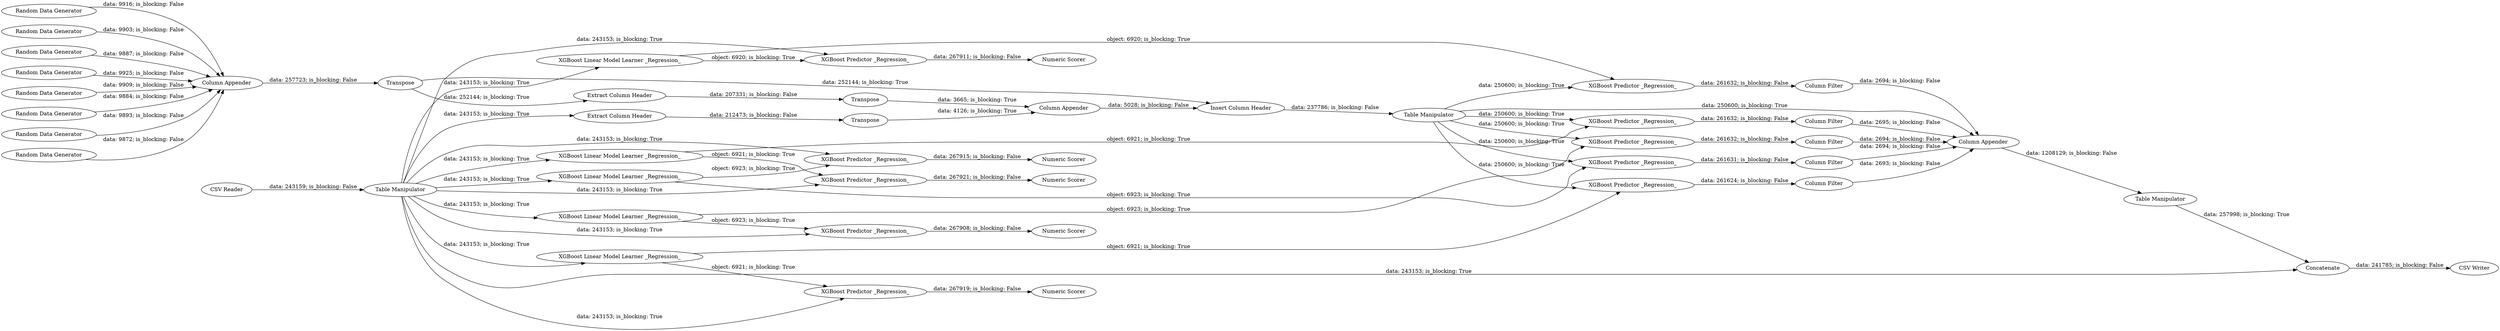 digraph {
	"8949483524195831994_322" [label="Numeric Scorer"]
	"8949483524195831994_346" [label="Insert Column Header"]
	"8949483524195831994_320" [label="XGBoost Predictor _Regression_"]
	"8949483524195831994_319" [label="XGBoost Linear Model Learner _Regression_"]
	"8949483524195831994_338" [label="Random Data Generator"]
	"8949483524195831994_323" [label="XGBoost Linear Model Learner _Regression_"]
	"8949483524195831994_354" [label="XGBoost Predictor _Regression_"]
	"8949483524195831994_327" [label="XGBoost Predictor _Regression_"]
	"8949483524195831994_357" [label="Column Filter"]
	"8949483524195831994_356" [label="Column Filter"]
	"8949483524195831994_359" [label="Column Filter"]
	"8949483524195831994_361" [label="Column Appender"]
	"8949483524195831994_347" [label="Extract Column Header"]
	"8949483524195831994_343" [label=Transpose]
	"8949483524195831994_339" [label="Random Data Generator"]
	"8949483524195831994_2" [label="CSV Reader"]
	"8949483524195831994_318" [label="Numeric Scorer"]
	"8949483524195831994_317" [label="Numeric Scorer"]
	"8949483524195831994_325" [label="Numeric Scorer"]
	"8949483524195831994_340" [label="Random Data Generator"]
	"8949483524195831994_329" [label="XGBoost Linear Model Learner _Regression_"]
	"8949483524195831994_345" [label="Extract Column Header"]
	"8949483524195831994_349" [label=Transpose]
	"8949483524195831994_348" [label=Transpose]
	"8949483524195831994_364" [label="Table Manipulator"]
	"8949483524195831994_3" [label="Table Manipulator"]
	"8949483524195831994_355" [label="XGBoost Predictor _Regression_"]
	"8949483524195831994_341" [label="Random Data Generator"]
	"8949483524195831994_360" [label="Column Filter"]
	"8949483524195831994_352" [label="XGBoost Predictor _Regression_"]
	"8949483524195831994_363" [label=Concatenate]
	"8949483524195831994_332" [label="Random Data Generator"]
	"8949483524195831994_326" [label="XGBoost Linear Model Learner _Regression_"]
	"8949483524195831994_321" [label="XGBoost Predictor _Regression_"]
	"8949483524195831994_328" [label="Numeric Scorer"]
	"8949483524195831994_334" [label="Random Data Generator"]
	"8949483524195831994_337" [label="Random Data Generator"]
	"8949483524195831994_342" [label="Random Data Generator"]
	"8949483524195831994_324" [label="XGBoost Predictor _Regression_"]
	"8949483524195831994_362" [label="CSV Writer"]
	"8949483524195831994_315" [label="XGBoost Predictor _Regression_"]
	"8949483524195831994_314" [label="XGBoost Linear Model Learner _Regression_"]
	"8949483524195831994_353" [label="XGBoost Predictor _Regression_"]
	"8949483524195831994_358" [label="Column Filter"]
	"8949483524195831994_350" [label="Column Appender"]
	"8949483524195831994_351" [label="Table Manipulator"]
	"8949483524195831994_344" [label="XGBoost Predictor _Regression_"]
	"8949483524195831994_336" [label="Column Appender"]
	"8949483524195831994_3" -> "8949483524195831994_315" [label="data: 243153; is_blocking: True"]
	"8949483524195831994_3" -> "8949483524195831994_326" [label="data: 243153; is_blocking: True"]
	"8949483524195831994_358" -> "8949483524195831994_361" [label="data: 2694; is_blocking: False"]
	"8949483524195831994_3" -> "8949483524195831994_314" [label="data: 243153; is_blocking: True"]
	"8949483524195831994_3" -> "8949483524195831994_319" [label="data: 243153; is_blocking: True"]
	"8949483524195831994_3" -> "8949483524195831994_363" [label="data: 243153; is_blocking: True"]
	"8949483524195831994_361" -> "8949483524195831994_364" [label="data: 1208129; is_blocking: False"]
	"8949483524195831994_3" -> "8949483524195831994_345" [label="data: 243153; is_blocking: True"]
	"8949483524195831994_348" -> "8949483524195831994_350" [label="data: 3665; is_blocking: True"]
	"8949483524195831994_326" -> "8949483524195831994_324" [label="object: 6921; is_blocking: True"]
	"8949483524195831994_352" -> "8949483524195831994_357" [label="data: 261624; is_blocking: False"]
	"8949483524195831994_351" -> "8949483524195831994_353" [label="data: 250600; is_blocking: True"]
	"8949483524195831994_351" -> "8949483524195831994_355" [label="data: 250600; is_blocking: True"]
	"8949483524195831994_342" -> "8949483524195831994_336" [label="data: 9872; is_blocking: False"]
	"8949483524195831994_327" -> "8949483524195831994_328" [label="data: 267921; is_blocking: False"]
	"8949483524195831994_351" -> "8949483524195831994_352" [label="data: 250600; is_blocking: True"]
	"8949483524195831994_321" -> "8949483524195831994_322" [label="data: 267908; is_blocking: False"]
	"8949483524195831994_3" -> "8949483524195831994_327" [label="data: 243153; is_blocking: True"]
	"8949483524195831994_323" -> "8949483524195831994_321" [label="object: 6923; is_blocking: True"]
	"8949483524195831994_356" -> "8949483524195831994_361" [label="data: 2695; is_blocking: False"]
	"8949483524195831994_351" -> "8949483524195831994_354" [label="data: 250600; is_blocking: True"]
	"8949483524195831994_363" -> "8949483524195831994_362" [label="data: 241785; is_blocking: False"]
	"8949483524195831994_360" -> "8949483524195831994_361" [label="data: 2694; is_blocking: False"]
	"8949483524195831994_314" -> "8949483524195831994_315" [label="object: 6920; is_blocking: True"]
	"8949483524195831994_351" -> "8949483524195831994_361" [label="data: 250600; is_blocking: True"]
	"8949483524195831994_340" -> "8949483524195831994_336" [label="data: 9887; is_blocking: False"]
	"8949483524195831994_3" -> "8949483524195831994_320" [label="data: 243153; is_blocking: True"]
	"8949483524195831994_354" -> "8949483524195831994_359" [label="data: 261631; is_blocking: False"]
	"8949483524195831994_347" -> "8949483524195831994_348" [label="data: 207331; is_blocking: False"]
	"8949483524195831994_329" -> "8949483524195831994_327" [label="object: 6921; is_blocking: True"]
	"8949483524195831994_334" -> "8949483524195831994_336" [label="data: 9884; is_blocking: False"]
	"8949483524195831994_339" -> "8949483524195831994_336" [label="data: 9903; is_blocking: False"]
	"8949483524195831994_319" -> "8949483524195831994_354" [label="object: 6923; is_blocking: True"]
	"8949483524195831994_355" -> "8949483524195831994_360" [label="data: 261632; is_blocking: False"]
	"8949483524195831994_364" -> "8949483524195831994_363" [label="data: 257998; is_blocking: True"]
	"8949483524195831994_3" -> "8949483524195831994_323" [label="data: 243153; is_blocking: True"]
	"8949483524195831994_343" -> "8949483524195831994_346" [label="data: 252144; is_blocking: True"]
	"8949483524195831994_323" -> "8949483524195831994_353" [label="object: 6923; is_blocking: True"]
	"8949483524195831994_2" -> "8949483524195831994_3" [label="data: 243159; is_blocking: False"]
	"8949483524195831994_353" -> "8949483524195831994_358" [label="data: 261632; is_blocking: False"]
	"8949483524195831994_3" -> "8949483524195831994_324" [label="data: 243153; is_blocking: True"]
	"8949483524195831994_326" -> "8949483524195831994_352" [label="object: 6921; is_blocking: True"]
	"8949483524195831994_350" -> "8949483524195831994_346" [label="data: 5028; is_blocking: False"]
	"8949483524195831994_319" -> "8949483524195831994_320" [label="object: 6923; is_blocking: True"]
	"8949483524195831994_337" -> "8949483524195831994_336" [label="data: 9893; is_blocking: False"]
	"8949483524195831994_357" -> "8949483524195831994_361" [label="data: 2693; is_blocking: False"]
	"8949483524195831994_351" -> "8949483524195831994_344" [label="data: 250600; is_blocking: True"]
	"8949483524195831994_3" -> "8949483524195831994_329" [label="data: 243153; is_blocking: True"]
	"8949483524195831994_314" -> "8949483524195831994_355" [label="object: 6920; is_blocking: True"]
	"8949483524195831994_329" -> "8949483524195831994_344" [label="object: 6921; is_blocking: True"]
	"8949483524195831994_320" -> "8949483524195831994_318" [label="data: 267915; is_blocking: False"]
	"8949483524195831994_315" -> "8949483524195831994_317" [label="data: 267911; is_blocking: False"]
	"8949483524195831994_338" -> "8949483524195831994_336" [label="data: 9916; is_blocking: False"]
	"8949483524195831994_341" -> "8949483524195831994_336" [label="data: 9925; is_blocking: False"]
	"8949483524195831994_345" -> "8949483524195831994_349" [label="data: 212473; is_blocking: False"]
	"8949483524195831994_324" -> "8949483524195831994_325" [label="data: 267919; is_blocking: False"]
	"8949483524195831994_349" -> "8949483524195831994_350" [label="data: 4126; is_blocking: True"]
	"8949483524195831994_346" -> "8949483524195831994_351" [label="data: 237786; is_blocking: False"]
	"8949483524195831994_359" -> "8949483524195831994_361" [label="data: 2694; is_blocking: False"]
	"8949483524195831994_3" -> "8949483524195831994_321" [label="data: 243153; is_blocking: True"]
	"8949483524195831994_344" -> "8949483524195831994_356" [label="data: 261632; is_blocking: False"]
	"8949483524195831994_336" -> "8949483524195831994_343" [label="data: 257723; is_blocking: False"]
	"8949483524195831994_332" -> "8949483524195831994_336" [label="data: 9909; is_blocking: False"]
	"8949483524195831994_343" -> "8949483524195831994_347" [label="data: 252144; is_blocking: True"]
	rankdir=LR
}
